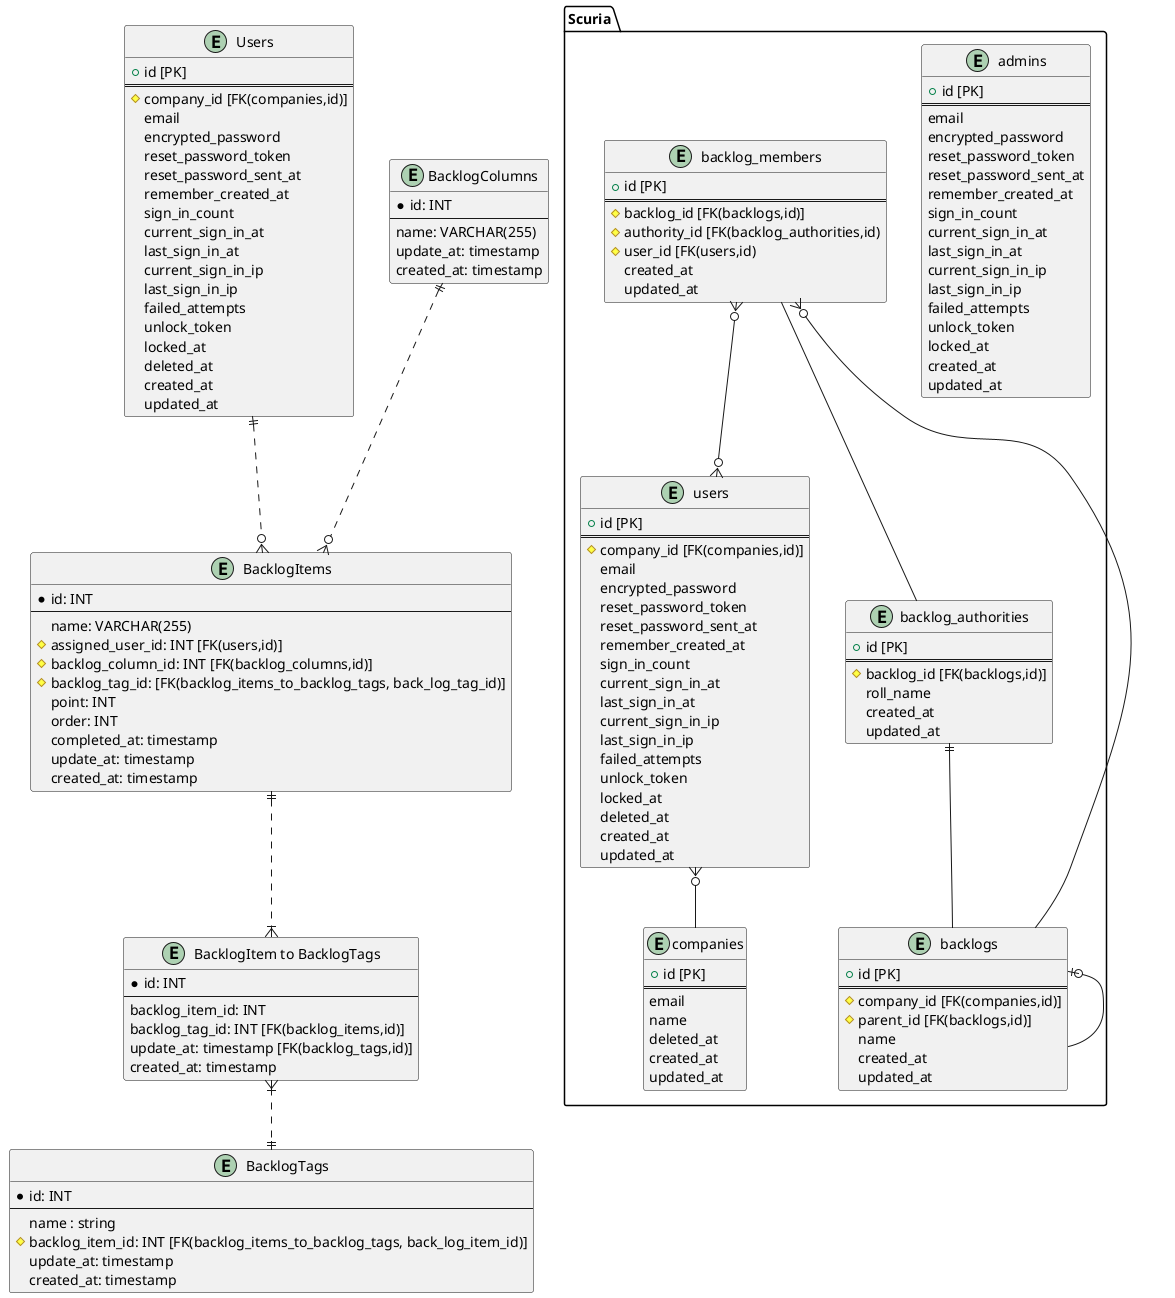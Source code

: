 @startuml 
package "Scuria" {
  entity "users" {
    + id [PK]
    ==
    # company_id [FK(companies,id)]
    email
    encrypted_password
    reset_password_token
    reset_password_sent_at
    remember_created_at
    sign_in_count
    current_sign_in_at
    last_sign_in_at
    current_sign_in_ip
    last_sign_in_ip
    failed_attempts
    unlock_token
    locked_at
    deleted_at
    created_at
    updated_at
  }
  entity "admins" {
    + id [PK]
    ==
    email
    encrypted_password
    reset_password_token
    reset_password_sent_at
    remember_created_at
    sign_in_count
    current_sign_in_at
    last_sign_in_at
    current_sign_in_ip
    last_sign_in_ip
    failed_attempts
    unlock_token
    locked_at
    created_at
    updated_at
  }
  entity "companies" {
    + id [PK]
    ==
    email
    name
    deleted_at
    created_at
    updated_at
  }
  entity "backlog_authorities" {
    + id [PK]
    ==
    # backlog_id [FK(backlogs,id)]
    roll_name
    created_at
    updated_at
  }
  entity "backlogs" {
    + id [PK]
    ==
    # company_id [FK(companies,id)]
    # parent_id [FK(backlogs,id)] 
    name
    created_at
    updated_at 
  }

  entity "backlog_members" {
    + id [PK]
    ==
    # backlog_id [FK(backlogs,id)]
    # authority_id [FK(backlog_authorities,id)
    # user_id [FK(users,id) 
    created_at
    updated_at
  }


  users }o-- companies
  backlog_authorities ||-- backlogs
  backlogs |o-- backlogs
  backlog_members }o-- backlogs
  backlog_members -- backlog_authorities
  backlog_members }o--o{ users



}


entity "Users" as u {
    + id [PK]
    ==
    # company_id [FK(companies,id)]
    email
    encrypted_password
    reset_password_token
    reset_password_sent_at
    remember_created_at
    sign_in_count
    current_sign_in_at
    last_sign_in_at
    current_sign_in_ip
    last_sign_in_ip
    failed_attempts
    unlock_token
    locked_at
    deleted_at
    created_at
    updated_at
}

entity "BacklogColumns" as backlog_columns {
    *id: INT
    --
    name: VARCHAR(255)
    update_at: timestamp
    created_at: timestamp
}


entity "BacklogItems" as backlog_items {
    *id: INT
    --
    name: VARCHAR(255)
    # assigned_user_id: INT [FK(users,id)]
    # backlog_column_id: INT [FK(backlog_columns,id)]
    # backlog_tag_id: [FK(backlog_items_to_backlog_tags, back_log_tag_id)]
    point: INT
    order: INT
    completed_at: timestamp
    update_at: timestamp
    created_at: timestamp
}

entity "BacklogItem to BacklogTags" as backlog_items_to_backlog_tags {
    *id: INT
    --
    backlog_item_id: INT
    backlog_tag_id: INT [FK(backlog_items,id)]
    update_at: timestamp [FK(backlog_tags,id)]
    created_at: timestamp
}

entity "BacklogTags" as backlog_tags {
    *id: INT
    --
    name : string
    # backlog_item_id: INT [FK(backlog_items_to_backlog_tags, back_log_item_id)]
    update_at: timestamp
    created_at: timestamp
}



u ||..o{ backlog_items

backlog_columns ||..o{ backlog_items
backlog_items ||..|{ backlog_items_to_backlog_tags
backlog_items_to_backlog_tags }|..||backlog_tags

@enduml
